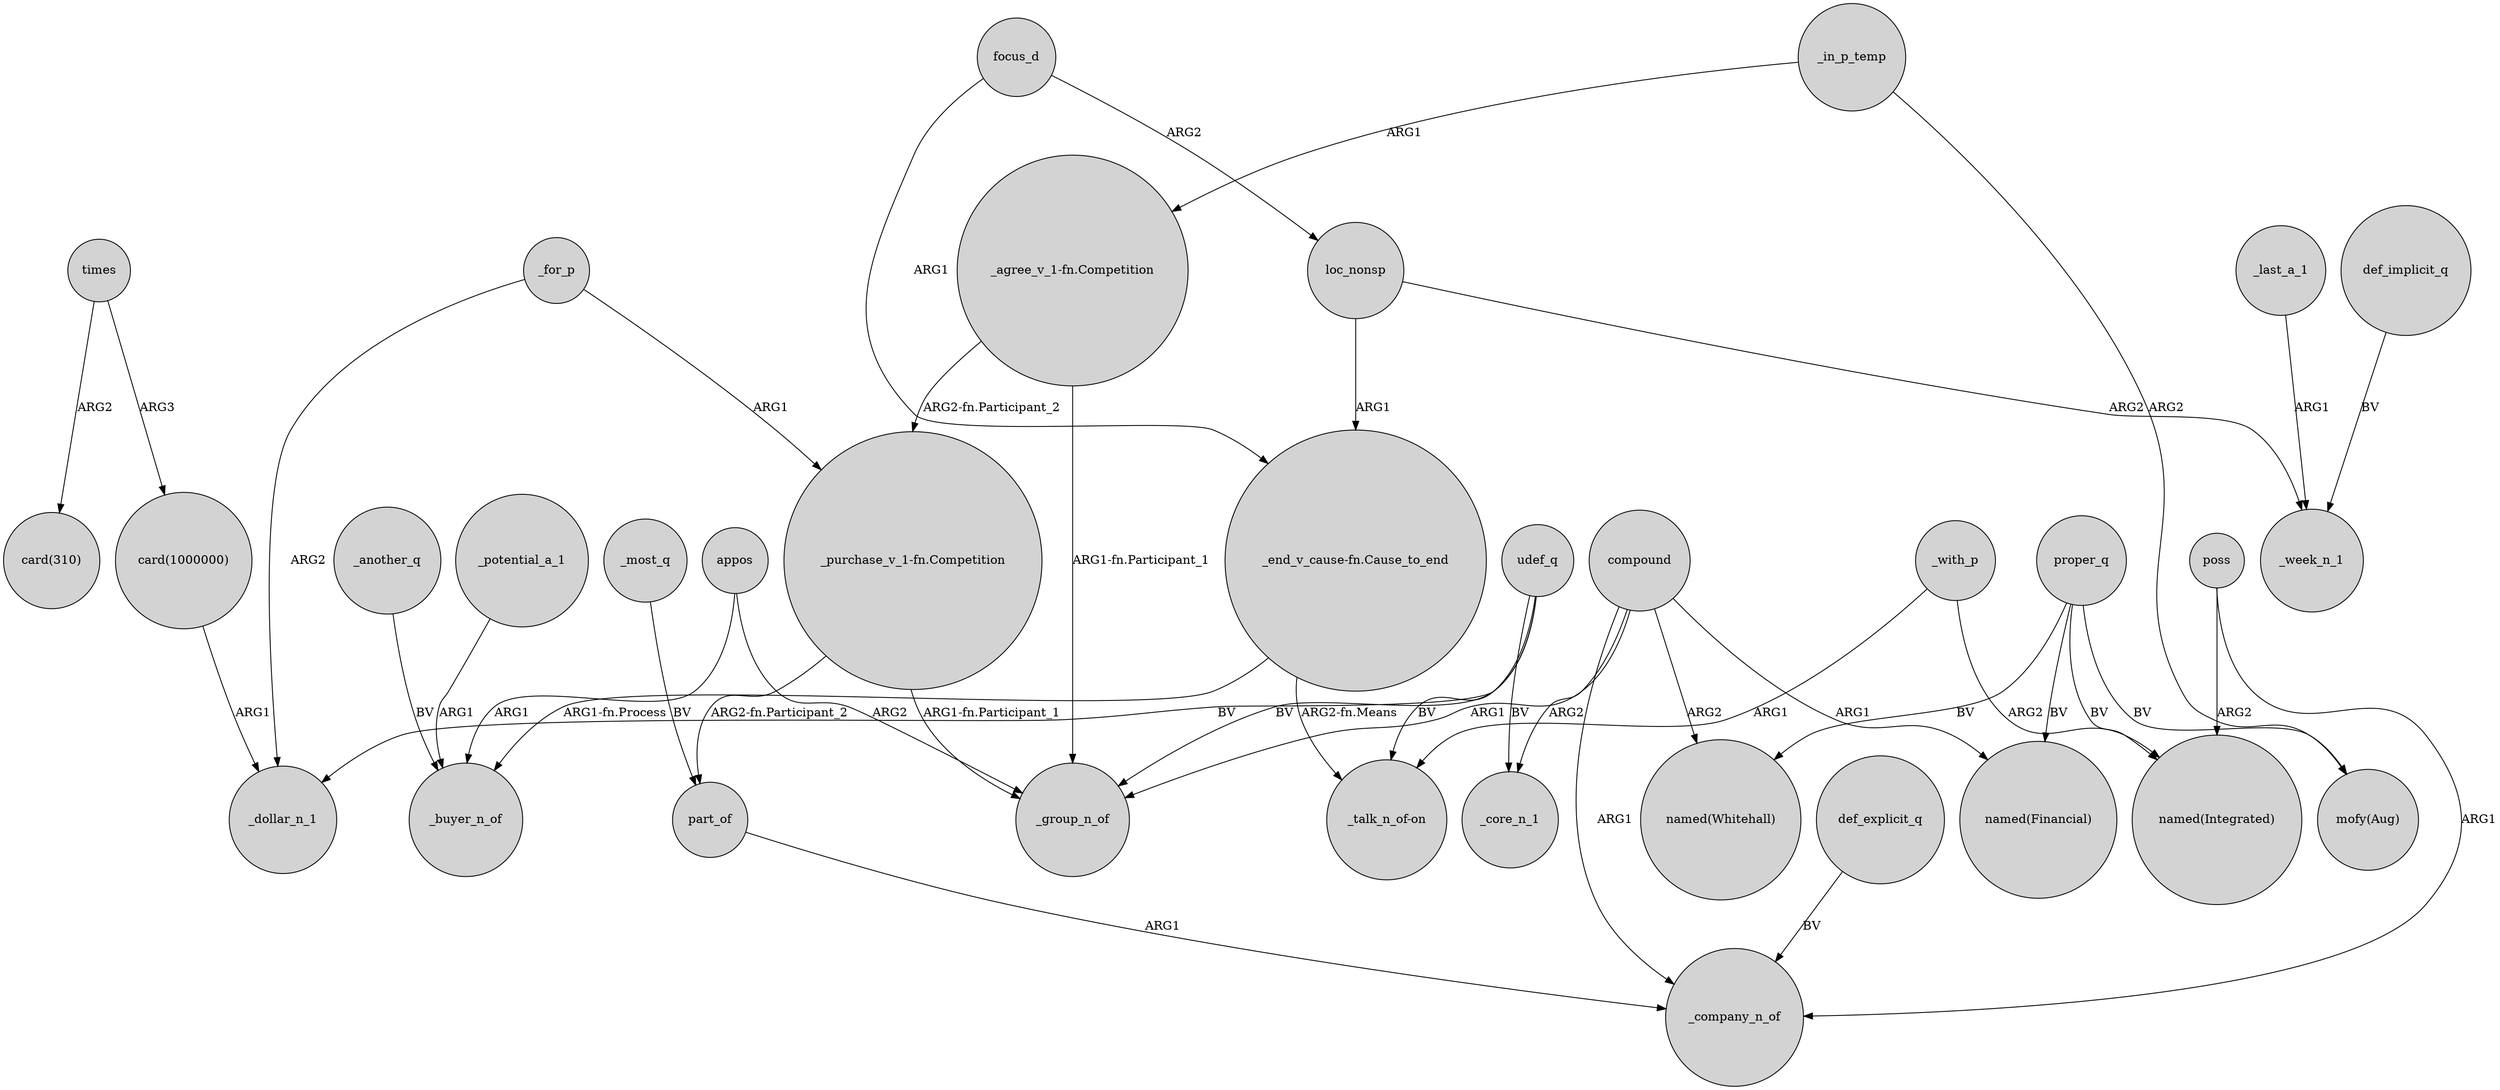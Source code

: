 digraph {
	node [shape=circle style=filled]
	udef_q -> "_talk_n_of-on" [label=BV]
	_in_p_temp -> "mofy(Aug)" [label=ARG2]
	udef_q -> _group_n_of [label=BV]
	poss -> "named(Integrated)" [label=ARG2]
	proper_q -> "named(Whitehall)" [label=BV]
	compound -> _core_n_1 [label=ARG2]
	_another_q -> _buyer_n_of [label=BV]
	"_end_v_cause-fn.Cause_to_end" -> _buyer_n_of [label="ARG1-fn.Process"]
	times -> "card(1000000)" [label=ARG3]
	proper_q -> "mofy(Aug)" [label=BV]
	compound -> "named(Whitehall)" [label=ARG2]
	compound -> _company_n_of [label=ARG1]
	appos -> _group_n_of [label=ARG2]
	loc_nonsp -> _week_n_1 [label=ARG2]
	focus_d -> loc_nonsp [label=ARG2]
	compound -> _group_n_of [label=ARG1]
	udef_q -> _core_n_1 [label=BV]
	_for_p -> "_purchase_v_1-fn.Competition" [label=ARG1]
	focus_d -> "_end_v_cause-fn.Cause_to_end" [label=ARG1]
	_most_q -> part_of [label=BV]
	_with_p -> "named(Integrated)" [label=ARG2]
	proper_q -> "named(Integrated)" [label=BV]
	_for_p -> _dollar_n_1 [label=ARG2]
	appos -> _buyer_n_of [label=ARG1]
	_last_a_1 -> _week_n_1 [label=ARG1]
	part_of -> _company_n_of [label=ARG1]
	udef_q -> _dollar_n_1 [label=BV]
	"card(1000000)" -> _dollar_n_1 [label=ARG1]
	def_implicit_q -> _week_n_1 [label=BV]
	_in_p_temp -> "_agree_v_1-fn.Competition" [label=ARG1]
	proper_q -> "named(Financial)" [label=BV]
	loc_nonsp -> "_end_v_cause-fn.Cause_to_end" [label=ARG1]
	"_agree_v_1-fn.Competition" -> "_purchase_v_1-fn.Competition" [label="ARG2-fn.Participant_2"]
	compound -> "named(Financial)" [label=ARG1]
	"_agree_v_1-fn.Competition" -> _group_n_of [label="ARG1-fn.Participant_1"]
	_potential_a_1 -> _buyer_n_of [label=ARG1]
	poss -> _company_n_of [label=ARG1]
	def_explicit_q -> _company_n_of [label=BV]
	times -> "card(310)" [label=ARG2]
	"_end_v_cause-fn.Cause_to_end" -> "_talk_n_of-on" [label="ARG2-fn.Means"]
	_with_p -> "_talk_n_of-on" [label=ARG1]
	"_purchase_v_1-fn.Competition" -> _group_n_of [label="ARG1-fn.Participant_1"]
	"_purchase_v_1-fn.Competition" -> part_of [label="ARG2-fn.Participant_2"]
}
